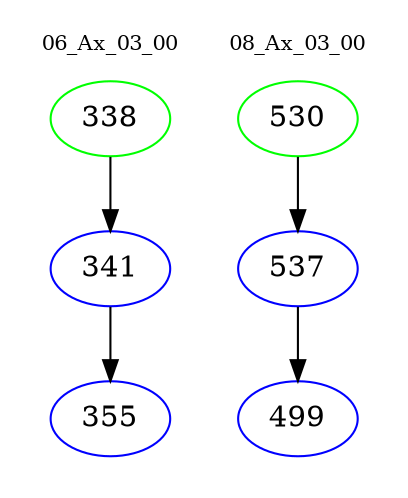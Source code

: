 digraph{
subgraph cluster_0 {
color = white
label = "06_Ax_03_00";
fontsize=10;
T0_338 [label="338", color="green"]
T0_338 -> T0_341 [color="black"]
T0_341 [label="341", color="blue"]
T0_341 -> T0_355 [color="black"]
T0_355 [label="355", color="blue"]
}
subgraph cluster_1 {
color = white
label = "08_Ax_03_00";
fontsize=10;
T1_530 [label="530", color="green"]
T1_530 -> T1_537 [color="black"]
T1_537 [label="537", color="blue"]
T1_537 -> T1_499 [color="black"]
T1_499 [label="499", color="blue"]
}
}
